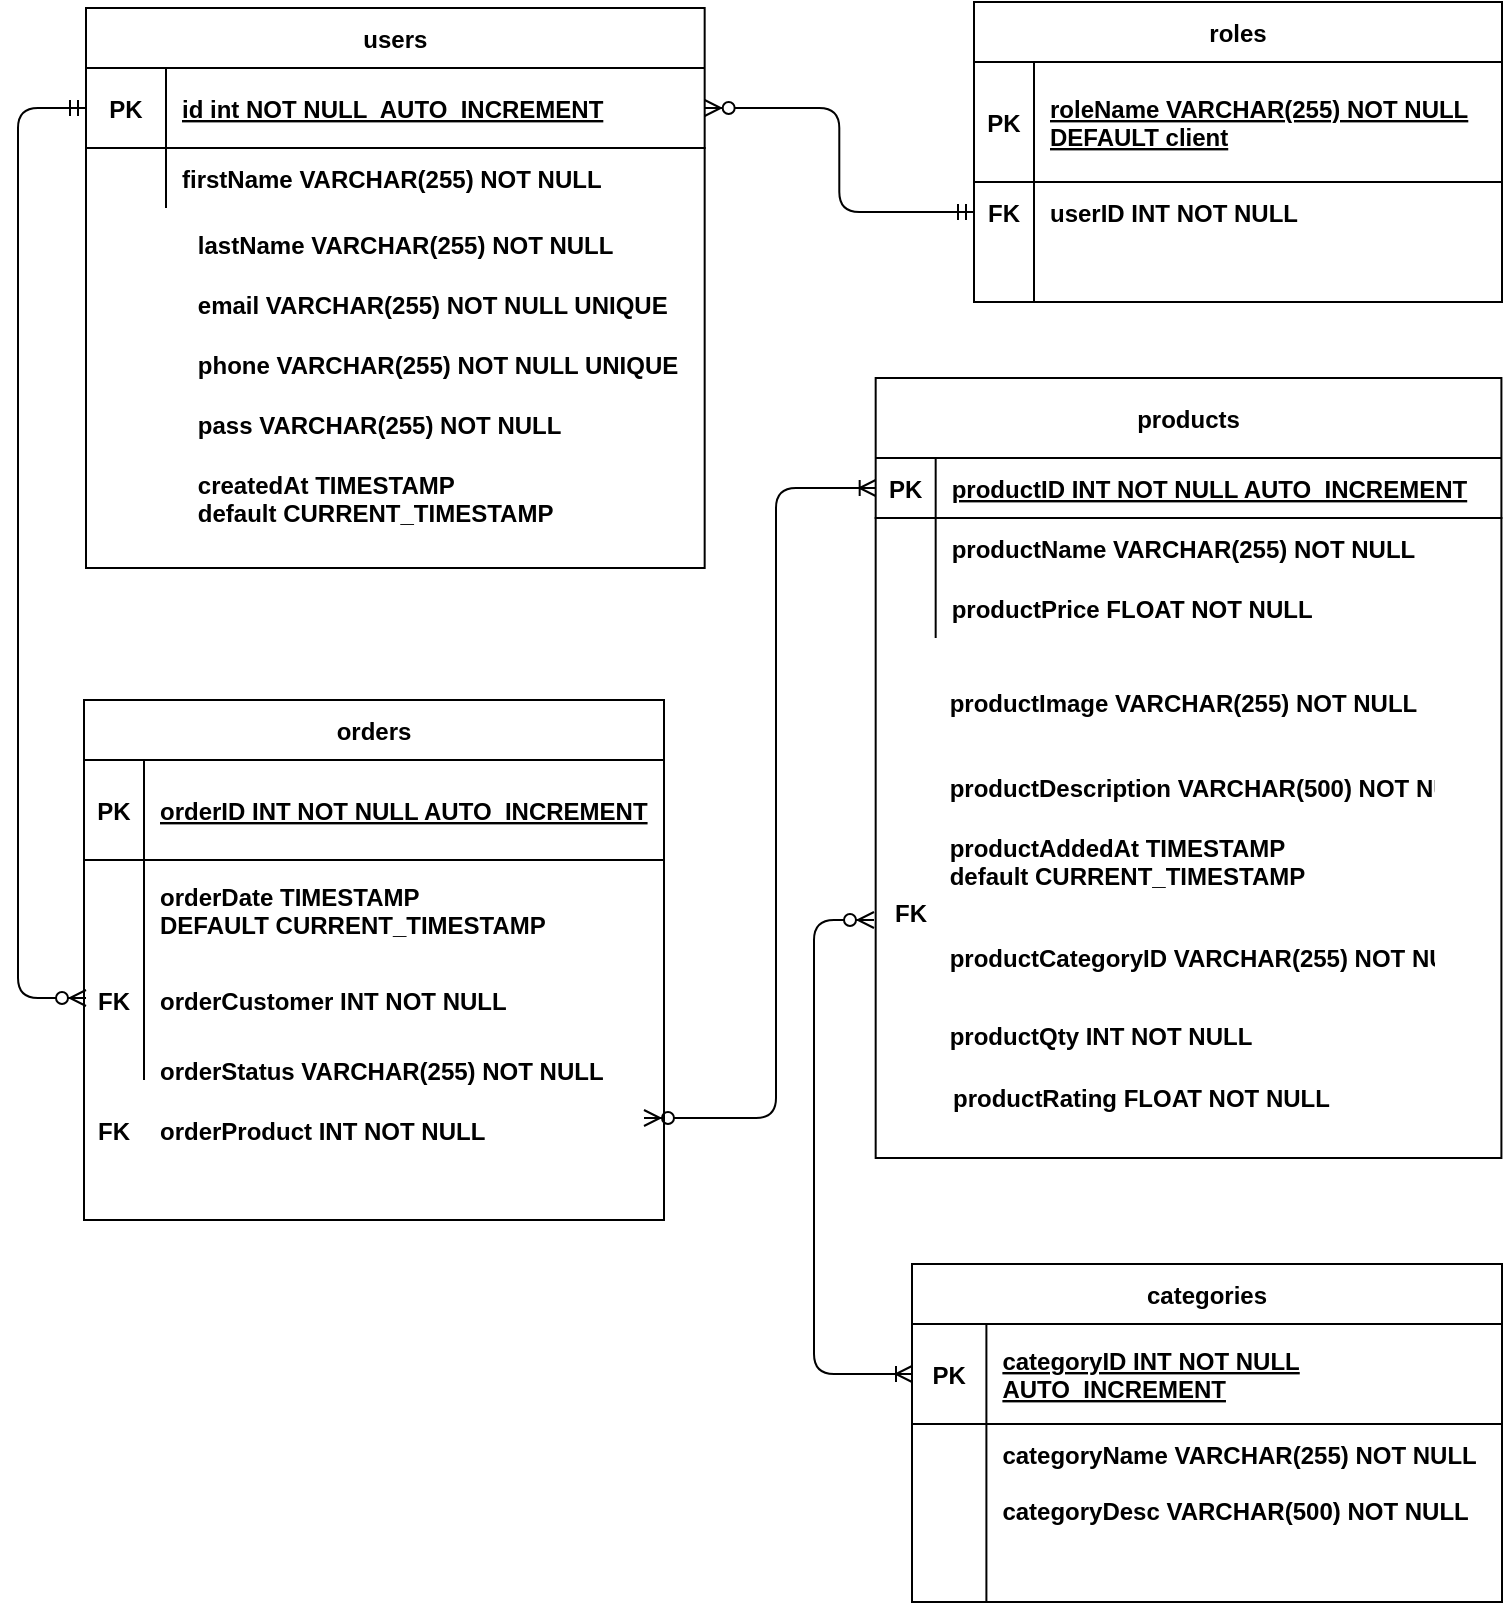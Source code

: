 <mxfile version="14.4.8" type="device"><diagram id="R2lEEEUBdFMjLlhIrx00" name="Page-1"><mxGraphModel dx="1022" dy="469" grid="0" gridSize="10" guides="1" tooltips="1" connect="1" arrows="1" fold="1" page="1" pageScale="1" pageWidth="827" pageHeight="1169" background="none" math="0" shadow="0" extFonts="Permanent Marker^https://fonts.googleapis.com/css?family=Permanent+Marker"><root><mxCell id="0"/><mxCell id="1" parent="0"/><mxCell id="C-vyLk0tnHw3VtMMgP7b-2" value="roles" style="shape=table;startSize=30;container=1;collapsible=1;childLayout=tableLayout;fixedRows=1;rowLines=0;fontStyle=1;align=center;resizeLast=1;" parent="1" vertex="1"><mxGeometry x="521" y="185" width="264" height="150" as="geometry"/></mxCell><mxCell id="C-vyLk0tnHw3VtMMgP7b-3" value="" style="shape=partialRectangle;collapsible=0;dropTarget=0;pointerEvents=0;fillColor=none;points=[[0,0.5],[1,0.5]];portConstraint=eastwest;top=0;left=0;right=0;bottom=1;fontStyle=1" parent="C-vyLk0tnHw3VtMMgP7b-2" vertex="1"><mxGeometry y="30" width="264" height="60" as="geometry"/></mxCell><mxCell id="C-vyLk0tnHw3VtMMgP7b-4" value="PK" style="shape=partialRectangle;overflow=hidden;connectable=0;fillColor=none;top=0;left=0;bottom=0;right=0;fontStyle=1;" parent="C-vyLk0tnHw3VtMMgP7b-3" vertex="1"><mxGeometry width="30" height="60" as="geometry"/></mxCell><mxCell id="C-vyLk0tnHw3VtMMgP7b-5" value="roleName VARCHAR(255) NOT NULL &#10;DEFAULT client" style="shape=partialRectangle;overflow=hidden;connectable=0;fillColor=none;top=0;left=0;bottom=0;right=0;align=left;spacingLeft=6;fontStyle=5;" parent="C-vyLk0tnHw3VtMMgP7b-3" vertex="1"><mxGeometry x="30" width="234" height="60" as="geometry"/></mxCell><mxCell id="C-vyLk0tnHw3VtMMgP7b-6" value="" style="shape=partialRectangle;collapsible=0;dropTarget=0;pointerEvents=0;fillColor=none;points=[[0,0.5],[1,0.5]];portConstraint=eastwest;top=0;left=0;right=0;bottom=0;fontStyle=1" parent="C-vyLk0tnHw3VtMMgP7b-2" vertex="1"><mxGeometry y="90" width="264" height="30" as="geometry"/></mxCell><mxCell id="C-vyLk0tnHw3VtMMgP7b-7" value="FK" style="shape=partialRectangle;overflow=hidden;connectable=0;fillColor=none;top=0;left=0;bottom=0;right=0;fontStyle=1" parent="C-vyLk0tnHw3VtMMgP7b-6" vertex="1"><mxGeometry width="30" height="30" as="geometry"/></mxCell><mxCell id="C-vyLk0tnHw3VtMMgP7b-8" value="userID INT NOT NULL" style="shape=partialRectangle;overflow=hidden;connectable=0;fillColor=none;top=0;left=0;bottom=0;right=0;align=left;spacingLeft=6;fontStyle=1" parent="C-vyLk0tnHw3VtMMgP7b-6" vertex="1"><mxGeometry x="30" width="234" height="30" as="geometry"/></mxCell><mxCell id="C-vyLk0tnHw3VtMMgP7b-9" value="" style="shape=partialRectangle;collapsible=0;dropTarget=0;pointerEvents=0;fillColor=none;points=[[0,0.5],[1,0.5]];portConstraint=eastwest;top=0;left=0;right=0;bottom=0;fontStyle=1" parent="C-vyLk0tnHw3VtMMgP7b-2" vertex="1"><mxGeometry y="120" width="264" height="30" as="geometry"/></mxCell><mxCell id="C-vyLk0tnHw3VtMMgP7b-10" value="" style="shape=partialRectangle;overflow=hidden;connectable=0;fillColor=none;top=0;left=0;bottom=0;right=0;fontStyle=1" parent="C-vyLk0tnHw3VtMMgP7b-9" vertex="1"><mxGeometry width="30" height="30" as="geometry"/></mxCell><mxCell id="C-vyLk0tnHw3VtMMgP7b-11" value="" style="shape=partialRectangle;overflow=hidden;connectable=0;fillColor=none;top=0;left=0;bottom=0;right=0;align=left;spacingLeft=6;fontStyle=1" parent="C-vyLk0tnHw3VtMMgP7b-9" vertex="1"><mxGeometry x="30" width="234" height="30" as="geometry"/></mxCell><mxCell id="awGo7iGG95xYbhBAtbMo-14" value="categories" style="shape=table;startSize=30;container=1;collapsible=1;childLayout=tableLayout;fixedRows=1;rowLines=0;fontStyle=1;align=center;resizeLast=1;" parent="1" vertex="1"><mxGeometry x="490" y="816" width="295" height="169" as="geometry"/></mxCell><mxCell id="awGo7iGG95xYbhBAtbMo-15" value="" style="shape=partialRectangle;collapsible=0;dropTarget=0;pointerEvents=0;fillColor=none;top=0;left=0;bottom=1;right=0;points=[[0,0.5],[1,0.5]];portConstraint=eastwest;fontStyle=1" parent="awGo7iGG95xYbhBAtbMo-14" vertex="1"><mxGeometry y="30" width="295" height="50" as="geometry"/></mxCell><mxCell id="awGo7iGG95xYbhBAtbMo-16" value="PK" style="shape=partialRectangle;connectable=0;fillColor=none;top=0;left=0;bottom=0;right=0;fontStyle=1;overflow=hidden;" parent="awGo7iGG95xYbhBAtbMo-15" vertex="1"><mxGeometry width="37.198" height="50" as="geometry"/></mxCell><mxCell id="awGo7iGG95xYbhBAtbMo-17" value="categoryID INT NOT NULL &#10;AUTO_INCREMENT" style="shape=partialRectangle;connectable=0;fillColor=none;top=0;left=0;bottom=0;right=0;align=left;spacingLeft=6;fontStyle=5;overflow=hidden;" parent="awGo7iGG95xYbhBAtbMo-15" vertex="1"><mxGeometry x="37.198" width="257.802" height="50" as="geometry"/></mxCell><mxCell id="awGo7iGG95xYbhBAtbMo-18" value="" style="shape=partialRectangle;collapsible=0;dropTarget=0;pointerEvents=0;fillColor=none;top=0;left=0;bottom=0;right=0;points=[[0,0.5],[1,0.5]];portConstraint=eastwest;fontStyle=1" parent="awGo7iGG95xYbhBAtbMo-14" vertex="1"><mxGeometry y="80" width="295" height="30" as="geometry"/></mxCell><mxCell id="awGo7iGG95xYbhBAtbMo-19" value="" style="shape=partialRectangle;connectable=0;fillColor=none;top=0;left=0;bottom=0;right=0;editable=1;overflow=hidden;fontStyle=1" parent="awGo7iGG95xYbhBAtbMo-18" vertex="1"><mxGeometry width="37.198" height="30" as="geometry"/></mxCell><mxCell id="awGo7iGG95xYbhBAtbMo-20" value="categoryName VARCHAR(255) NOT NULL" style="shape=partialRectangle;connectable=0;fillColor=none;top=0;left=0;bottom=0;right=0;align=left;spacingLeft=6;overflow=hidden;fontStyle=1" parent="awGo7iGG95xYbhBAtbMo-18" vertex="1"><mxGeometry x="37.198" width="257.802" height="30" as="geometry"/></mxCell><mxCell id="awGo7iGG95xYbhBAtbMo-21" value="" style="shape=partialRectangle;collapsible=0;dropTarget=0;pointerEvents=0;fillColor=none;top=0;left=0;bottom=0;right=0;points=[[0,0.5],[1,0.5]];portConstraint=eastwest;fontStyle=1" parent="awGo7iGG95xYbhBAtbMo-14" vertex="1"><mxGeometry y="110" width="295" height="59" as="geometry"/></mxCell><mxCell id="awGo7iGG95xYbhBAtbMo-22" value="" style="shape=partialRectangle;connectable=0;fillColor=none;top=0;left=0;bottom=0;right=0;editable=1;overflow=hidden;fontStyle=1" parent="awGo7iGG95xYbhBAtbMo-21" vertex="1"><mxGeometry width="37.198" height="59" as="geometry"/></mxCell><mxCell id="awGo7iGG95xYbhBAtbMo-23" value="" style="shape=partialRectangle;connectable=0;fillColor=none;top=0;left=0;bottom=0;right=0;align=left;spacingLeft=6;overflow=hidden;fontStyle=1" parent="awGo7iGG95xYbhBAtbMo-21" vertex="1"><mxGeometry x="37.198" width="257.802" height="59" as="geometry"/></mxCell><mxCell id="awGo7iGG95xYbhBAtbMo-35" value="" style="group;fontStyle=1" parent="1" vertex="1" connectable="0"><mxGeometry x="76" y="188" width="352" height="280" as="geometry"/></mxCell><mxCell id="awGo7iGG95xYbhBAtbMo-60" value="" style="group;fontStyle=1" parent="awGo7iGG95xYbhBAtbMo-35" vertex="1" connectable="0"><mxGeometry width="352" height="280" as="geometry"/></mxCell><mxCell id="C-vyLk0tnHw3VtMMgP7b-23" value="users" style="shape=table;startSize=30;container=1;collapsible=1;childLayout=tableLayout;fixedRows=1;rowLines=0;fontStyle=1;align=center;resizeLast=1;" parent="awGo7iGG95xYbhBAtbMo-60" vertex="1"><mxGeometry x="1" width="309.333" height="280" as="geometry"/></mxCell><mxCell id="C-vyLk0tnHw3VtMMgP7b-24" value="" style="shape=partialRectangle;collapsible=0;dropTarget=0;pointerEvents=0;fillColor=none;points=[[0,0.5],[1,0.5]];portConstraint=eastwest;top=0;left=0;right=0;bottom=1;fontStyle=1" parent="C-vyLk0tnHw3VtMMgP7b-23" vertex="1"><mxGeometry y="30" width="309.333" height="40" as="geometry"/></mxCell><mxCell id="C-vyLk0tnHw3VtMMgP7b-25" value="PK" style="shape=partialRectangle;overflow=hidden;connectable=0;fillColor=none;top=0;left=0;bottom=0;right=0;fontStyle=1;" parent="C-vyLk0tnHw3VtMMgP7b-24" vertex="1"><mxGeometry width="40" height="40" as="geometry"/></mxCell><mxCell id="C-vyLk0tnHw3VtMMgP7b-26" value="id int NOT NULL  AUTO_INCREMENT" style="shape=partialRectangle;overflow=hidden;connectable=0;fillColor=none;top=0;left=0;bottom=0;right=0;align=left;spacingLeft=6;fontStyle=5;" parent="C-vyLk0tnHw3VtMMgP7b-24" vertex="1"><mxGeometry x="40" width="269.333" height="40" as="geometry"/></mxCell><mxCell id="C-vyLk0tnHw3VtMMgP7b-27" value="" style="shape=partialRectangle;collapsible=0;dropTarget=0;pointerEvents=0;fillColor=none;points=[[0,0.5],[1,0.5]];portConstraint=eastwest;top=0;left=0;right=0;bottom=0;fontStyle=1" parent="C-vyLk0tnHw3VtMMgP7b-23" vertex="1"><mxGeometry y="70" width="309.333" height="30" as="geometry"/></mxCell><mxCell id="C-vyLk0tnHw3VtMMgP7b-28" value="" style="shape=partialRectangle;overflow=hidden;connectable=0;fillColor=none;top=0;left=0;bottom=0;right=0;fontStyle=1" parent="C-vyLk0tnHw3VtMMgP7b-27" vertex="1"><mxGeometry width="40" height="30" as="geometry"/></mxCell><mxCell id="C-vyLk0tnHw3VtMMgP7b-29" value="firstName VARCHAR(255) NOT NULL" style="shape=partialRectangle;overflow=hidden;connectable=0;fillColor=none;top=0;left=0;bottom=0;right=0;align=left;spacingLeft=6;fontStyle=1;" parent="C-vyLk0tnHw3VtMMgP7b-27" vertex="1"><mxGeometry x="40" width="269.333" height="30" as="geometry"/></mxCell><mxCell id="awGo7iGG95xYbhBAtbMo-7" value=" lastName VARCHAR(255) NOT NULL" style="text;strokeColor=none;fillColor=none;spacingLeft=4;spacingRight=4;overflow=hidden;rotatable=0;points=[[0,0.5],[1,0.5]];portConstraint=eastwest;fontSize=12;fontStyle=1;" parent="awGo7iGG95xYbhBAtbMo-60" vertex="1"><mxGeometry x="47.584" y="105" width="253.216" height="30" as="geometry"/></mxCell><mxCell id="awGo7iGG95xYbhBAtbMo-8" value=" email VARCHAR(255) NOT NULL UNIQUE" style="text;strokeColor=none;fillColor=none;spacingLeft=4;spacingRight=4;overflow=hidden;rotatable=0;points=[[0,0.5],[1,0.5]];portConstraint=eastwest;fontSize=12;fontStyle=1;" parent="awGo7iGG95xYbhBAtbMo-60" vertex="1"><mxGeometry x="47.586" y="135" width="261.744" height="30" as="geometry"/></mxCell><mxCell id="awGo7iGG95xYbhBAtbMo-9" value=" phone VARCHAR(255) NOT NULL UNIQUE" style="text;strokeColor=none;fillColor=none;spacingLeft=4;spacingRight=4;overflow=hidden;rotatable=0;points=[[0,0.5],[1,0.5]];portConstraint=eastwest;fontSize=12;fontStyle=1;" parent="awGo7iGG95xYbhBAtbMo-60" vertex="1"><mxGeometry x="47.586" y="165" width="261.744" height="30" as="geometry"/></mxCell><mxCell id="awGo7iGG95xYbhBAtbMo-10" value=" pass VARCHAR(255) NOT NULL" style="text;strokeColor=none;fillColor=none;spacingLeft=4;spacingRight=4;overflow=hidden;rotatable=0;points=[[0,0.5],[1,0.5]];portConstraint=eastwest;fontSize=12;fontStyle=1;" parent="awGo7iGG95xYbhBAtbMo-60" vertex="1"><mxGeometry x="47.586" y="195" width="261.744" height="30" as="geometry"/></mxCell><mxCell id="awGo7iGG95xYbhBAtbMo-11" value=" createdAt TIMESTAMP &#10; default CURRENT_TIMESTAMP" style="text;strokeColor=none;fillColor=none;spacingLeft=4;spacingRight=4;overflow=hidden;rotatable=0;points=[[0,0.5],[1,0.5]];portConstraint=eastwest;fontSize=12;fontStyle=1;" parent="awGo7iGG95xYbhBAtbMo-60" vertex="1"><mxGeometry x="47.586" y="225" width="261.744" height="40" as="geometry"/></mxCell><mxCell id="awGo7iGG95xYbhBAtbMo-34" value="" style="group;fontStyle=1" parent="1" vertex="1" connectable="0"><mxGeometry x="467" y="373" width="295" height="390" as="geometry"/></mxCell><mxCell id="awGo7iGG95xYbhBAtbMo-31" value="" style="group;fontStyle=1" parent="awGo7iGG95xYbhBAtbMo-34" vertex="1" connectable="0"><mxGeometry width="295" height="390" as="geometry"/></mxCell><mxCell id="awGo7iGG95xYbhBAtbMo-30" value="" style="group;fontStyle=1" parent="awGo7iGG95xYbhBAtbMo-31" vertex="1" connectable="0"><mxGeometry x="4.836" width="290.164" height="390" as="geometry"/></mxCell><mxCell id="C-vyLk0tnHw3VtMMgP7b-13" value="products" style="shape=table;startSize=40;container=1;collapsible=1;childLayout=tableLayout;fixedRows=1;rowLines=0;fontStyle=1;align=center;resizeLast=1;" parent="awGo7iGG95xYbhBAtbMo-30" vertex="1"><mxGeometry width="312.869" height="390" as="geometry"/></mxCell><mxCell id="C-vyLk0tnHw3VtMMgP7b-14" value="" style="shape=partialRectangle;collapsible=0;dropTarget=0;pointerEvents=0;fillColor=none;points=[[0,0.5],[1,0.5]];portConstraint=eastwest;top=0;left=0;right=0;bottom=1;fontStyle=1" parent="C-vyLk0tnHw3VtMMgP7b-13" vertex="1"><mxGeometry y="40" width="312.869" height="30" as="geometry"/></mxCell><mxCell id="C-vyLk0tnHw3VtMMgP7b-15" value="PK" style="shape=partialRectangle;overflow=hidden;connectable=0;fillColor=none;top=0;left=0;bottom=0;right=0;fontStyle=1;" parent="C-vyLk0tnHw3VtMMgP7b-14" vertex="1"><mxGeometry width="30" height="30" as="geometry"/></mxCell><mxCell id="C-vyLk0tnHw3VtMMgP7b-16" value="productID INT NOT NULL AUTO_INCREMENT" style="shape=partialRectangle;overflow=hidden;connectable=0;fillColor=none;top=0;left=0;bottom=0;right=0;align=left;spacingLeft=6;fontStyle=5;" parent="C-vyLk0tnHw3VtMMgP7b-14" vertex="1"><mxGeometry x="30" width="282.869" height="30" as="geometry"/></mxCell><mxCell id="C-vyLk0tnHw3VtMMgP7b-17" value="" style="shape=partialRectangle;collapsible=0;dropTarget=0;pointerEvents=0;fillColor=none;points=[[0,0.5],[1,0.5]];portConstraint=eastwest;top=0;left=0;right=0;bottom=0;fontStyle=1" parent="C-vyLk0tnHw3VtMMgP7b-13" vertex="1"><mxGeometry y="70" width="312.869" height="30" as="geometry"/></mxCell><mxCell id="C-vyLk0tnHw3VtMMgP7b-18" value="" style="shape=partialRectangle;overflow=hidden;connectable=0;fillColor=none;top=0;left=0;bottom=0;right=0;fontStyle=1" parent="C-vyLk0tnHw3VtMMgP7b-17" vertex="1"><mxGeometry width="30" height="30" as="geometry"/></mxCell><mxCell id="C-vyLk0tnHw3VtMMgP7b-19" value="productName VARCHAR(255) NOT NULL" style="shape=partialRectangle;overflow=hidden;connectable=0;fillColor=none;top=0;left=0;bottom=0;right=0;align=left;spacingLeft=6;fontStyle=1" parent="C-vyLk0tnHw3VtMMgP7b-17" vertex="1"><mxGeometry x="30" width="282.869" height="30" as="geometry"/></mxCell><mxCell id="C-vyLk0tnHw3VtMMgP7b-20" value="" style="shape=partialRectangle;collapsible=0;dropTarget=0;pointerEvents=0;fillColor=none;points=[[0,0.5],[1,0.5]];portConstraint=eastwest;top=0;left=0;right=0;bottom=0;fontStyle=1" parent="C-vyLk0tnHw3VtMMgP7b-13" vertex="1"><mxGeometry y="100" width="312.869" height="30" as="geometry"/></mxCell><mxCell id="C-vyLk0tnHw3VtMMgP7b-21" value="" style="shape=partialRectangle;overflow=hidden;connectable=0;fillColor=none;top=0;left=0;bottom=0;right=0;fontStyle=1" parent="C-vyLk0tnHw3VtMMgP7b-20" vertex="1"><mxGeometry width="30" height="30" as="geometry"/></mxCell><mxCell id="C-vyLk0tnHw3VtMMgP7b-22" value="productPrice FLOAT NOT NULL" style="shape=partialRectangle;overflow=hidden;connectable=0;fillColor=none;top=0;left=0;bottom=0;right=0;align=left;spacingLeft=6;fontStyle=1" parent="C-vyLk0tnHw3VtMMgP7b-20" vertex="1"><mxGeometry x="30" width="282.869" height="30" as="geometry"/></mxCell><mxCell id="awGo7iGG95xYbhBAtbMo-28" value="productCategoryID VARCHAR(255) NOT NULL" style="shape=partialRectangle;overflow=hidden;connectable=0;fillColor=none;top=0;left=0;bottom=0;right=0;align=left;spacingLeft=6;fontStyle=1" parent="awGo7iGG95xYbhBAtbMo-30" vertex="1"><mxGeometry x="29.016" y="268.004" width="251.475" height="43.333" as="geometry"/></mxCell><mxCell id="awGo7iGG95xYbhBAtbMo-49" value="productQty INT NOT NULL" style="shape=partialRectangle;overflow=hidden;connectable=0;fillColor=none;top=0;left=0;bottom=0;right=0;align=left;spacingLeft=6;fontStyle=1" parent="awGo7iGG95xYbhBAtbMo-30" vertex="1"><mxGeometry x="29.016" y="306.998" width="251.475" height="43.333" as="geometry"/></mxCell><mxCell id="awGo7iGG95xYbhBAtbMo-54" value="productImage VARCHAR(255) NOT NULL" style="shape=partialRectangle;overflow=hidden;connectable=0;fillColor=none;top=0;left=0;bottom=0;right=0;align=left;spacingLeft=6;fontStyle=1" parent="awGo7iGG95xYbhBAtbMo-30" vertex="1"><mxGeometry x="29.016" y="147" width="261.148" height="30" as="geometry"/></mxCell><mxCell id="awGo7iGG95xYbhBAtbMo-29" value="FK" style="text;html=1;align=center;verticalAlign=middle;resizable=0;points=[];autosize=1;fontStyle=1" parent="awGo7iGG95xYbhBAtbMo-30" vertex="1"><mxGeometry x="3.869" y="259.327" width="26" height="18" as="geometry"/></mxCell><mxCell id="awGo7iGG95xYbhBAtbMo-32" value="" style="group;fontStyle=1" parent="awGo7iGG95xYbhBAtbMo-30" vertex="1" connectable="0"><mxGeometry x="29.014" y="193.84" width="251.479" height="42.33" as="geometry"/></mxCell><mxCell id="awGo7iGG95xYbhBAtbMo-13" value="productDescription VARCHAR(500) NOT NULL" style="shape=partialRectangle;overflow=hidden;connectable=0;fillColor=none;top=0;left=0;bottom=0;right=0;align=left;spacingLeft=6;fontStyle=1" parent="awGo7iGG95xYbhBAtbMo-32" vertex="1"><mxGeometry width="251.479" height="21.165" as="geometry"/></mxCell><mxCell id="awGo7iGG95xYbhBAtbMo-27" value="productAddedAt TIMESTAMP &#10;default CURRENT_TIMESTAMP" style="shape=partialRectangle;overflow=hidden;connectable=0;fillColor=none;top=0;left=0;bottom=0;right=0;align=left;spacingLeft=6;fontStyle=1" parent="awGo7iGG95xYbhBAtbMo-30" vertex="1"><mxGeometry x="29.016" y="220.001" width="251.475" height="43.333" as="geometry"/></mxCell><mxCell id="A1WT4R9etwFRczgQyXRL-1" value="productRating FLOAT NOT NULL" style="shape=partialRectangle;overflow=hidden;connectable=0;fillColor=none;top=0;left=0;bottom=0;right=0;align=left;spacingLeft=6;fontStyle=1" vertex="1" parent="awGo7iGG95xYbhBAtbMo-30"><mxGeometry x="30.696" y="337.998" width="251.475" height="43.333" as="geometry"/></mxCell><mxCell id="awGo7iGG95xYbhBAtbMo-53" style="edgeStyle=elbowEdgeStyle;orthogonalLoop=1;jettySize=auto;html=1;startArrow=ERzeroToMany;startFill=1;endArrow=ERoneToMany;endFill=0;entryX=0;entryY=0.5;entryDx=0;entryDy=0;fontStyle=1" parent="1" target="C-vyLk0tnHw3VtMMgP7b-14" edge="1"><mxGeometry relative="1" as="geometry"><mxPoint x="386" y="693" as="targetPoint"/><mxPoint x="356" y="743" as="sourcePoint"/><Array as="points"><mxPoint x="422" y="587"/><mxPoint x="392" y="524"/></Array></mxGeometry></mxCell><mxCell id="awGo7iGG95xYbhBAtbMo-59" style="orthogonalLoop=1;jettySize=auto;html=1;entryX=0;entryY=0.5;entryDx=0;entryDy=0;startArrow=ERzeroToMany;startFill=1;endArrow=ERmandOne;endFill=0;edgeStyle=elbowEdgeStyle;fontStyle=1" parent="1" target="C-vyLk0tnHw3VtMMgP7b-24" edge="1"><mxGeometry relative="1" as="geometry"><mxPoint x="77" y="683" as="sourcePoint"/><Array as="points"><mxPoint x="43" y="479"/><mxPoint x="36" y="473"/></Array></mxGeometry></mxCell><mxCell id="awGo7iGG95xYbhBAtbMo-36" value="orders" style="shape=table;startSize=30;container=1;collapsible=1;childLayout=tableLayout;fixedRows=1;rowLines=0;fontStyle=1;align=center;resizeLast=1;" parent="1" vertex="1"><mxGeometry x="76" y="534" width="290" height="260" as="geometry"/></mxCell><mxCell id="awGo7iGG95xYbhBAtbMo-37" value="" style="shape=partialRectangle;collapsible=0;dropTarget=0;pointerEvents=0;fillColor=none;top=0;left=0;bottom=1;right=0;points=[[0,0.5],[1,0.5]];portConstraint=eastwest;fontStyle=1" parent="awGo7iGG95xYbhBAtbMo-36" vertex="1"><mxGeometry y="30" width="290" height="50" as="geometry"/></mxCell><mxCell id="awGo7iGG95xYbhBAtbMo-38" value="PK" style="shape=partialRectangle;connectable=0;fillColor=none;top=0;left=0;bottom=0;right=0;fontStyle=1;overflow=hidden;" parent="awGo7iGG95xYbhBAtbMo-37" vertex="1"><mxGeometry width="30" height="50" as="geometry"/></mxCell><mxCell id="awGo7iGG95xYbhBAtbMo-39" value="orderID INT NOT NULL AUTO_INCREMENT" style="shape=partialRectangle;connectable=0;fillColor=none;top=0;left=0;bottom=0;right=0;align=left;spacingLeft=6;fontStyle=5;overflow=hidden;" parent="awGo7iGG95xYbhBAtbMo-37" vertex="1"><mxGeometry x="30" width="260" height="50" as="geometry"/></mxCell><mxCell id="awGo7iGG95xYbhBAtbMo-40" value="" style="shape=partialRectangle;collapsible=0;dropTarget=0;pointerEvents=0;fillColor=none;top=0;left=0;bottom=0;right=0;points=[[0,0.5],[1,0.5]];portConstraint=eastwest;fontStyle=1" parent="awGo7iGG95xYbhBAtbMo-36" vertex="1"><mxGeometry y="80" width="290" height="50" as="geometry"/></mxCell><mxCell id="awGo7iGG95xYbhBAtbMo-41" value="" style="shape=partialRectangle;connectable=0;fillColor=none;top=0;left=0;bottom=0;right=0;editable=1;overflow=hidden;fontStyle=1" parent="awGo7iGG95xYbhBAtbMo-40" vertex="1"><mxGeometry width="30" height="50" as="geometry"/></mxCell><mxCell id="awGo7iGG95xYbhBAtbMo-42" value="orderDate TIMESTAMP &#10;DEFAULT CURRENT_TIMESTAMP" style="shape=partialRectangle;connectable=0;fillColor=none;top=0;left=0;bottom=0;right=0;align=left;spacingLeft=6;overflow=hidden;fontStyle=1" parent="awGo7iGG95xYbhBAtbMo-40" vertex="1"><mxGeometry x="30" width="260" height="50" as="geometry"/></mxCell><mxCell id="awGo7iGG95xYbhBAtbMo-43" value="" style="shape=partialRectangle;collapsible=0;dropTarget=0;pointerEvents=0;fillColor=none;top=0;left=0;bottom=0;right=0;points=[[0,0.5],[1,0.5]];portConstraint=eastwest;fontStyle=1" parent="awGo7iGG95xYbhBAtbMo-36" vertex="1"><mxGeometry y="130" width="290" height="40" as="geometry"/></mxCell><mxCell id="awGo7iGG95xYbhBAtbMo-44" value="" style="shape=partialRectangle;connectable=0;fillColor=none;top=0;left=0;bottom=0;right=0;editable=1;overflow=hidden;fontStyle=1" parent="awGo7iGG95xYbhBAtbMo-43" vertex="1"><mxGeometry width="30" height="40" as="geometry"/></mxCell><mxCell id="awGo7iGG95xYbhBAtbMo-45" value="orderCustomer INT NOT NULL" style="shape=partialRectangle;connectable=0;fillColor=none;top=0;left=0;bottom=0;right=0;align=left;spacingLeft=6;overflow=hidden;fontStyle=1" parent="awGo7iGG95xYbhBAtbMo-43" vertex="1"><mxGeometry x="30" width="260" height="40" as="geometry"/></mxCell><mxCell id="awGo7iGG95xYbhBAtbMo-46" value="" style="shape=partialRectangle;collapsible=0;dropTarget=0;pointerEvents=0;fillColor=none;top=0;left=0;bottom=0;right=0;points=[[0,0.5],[1,0.5]];portConstraint=eastwest;fontStyle=1" parent="awGo7iGG95xYbhBAtbMo-36" vertex="1"><mxGeometry y="170" width="290" height="20" as="geometry"/></mxCell><mxCell id="awGo7iGG95xYbhBAtbMo-47" value="" style="shape=partialRectangle;connectable=0;fillColor=none;top=0;left=0;bottom=0;right=0;editable=1;overflow=hidden;fontStyle=1" parent="awGo7iGG95xYbhBAtbMo-46" vertex="1"><mxGeometry width="30" height="20" as="geometry"/></mxCell><mxCell id="awGo7iGG95xYbhBAtbMo-48" value="" style="shape=partialRectangle;connectable=0;fillColor=none;top=0;left=0;bottom=0;right=0;align=left;spacingLeft=6;overflow=hidden;fontStyle=1" parent="awGo7iGG95xYbhBAtbMo-46" vertex="1"><mxGeometry x="30" width="260" height="20" as="geometry"/></mxCell><mxCell id="awGo7iGG95xYbhBAtbMo-51" style="edgeStyle=orthogonalEdgeStyle;orthogonalLoop=1;jettySize=auto;html=1;entryX=0;entryY=0.5;entryDx=0;entryDy=0;endArrow=ERmandOne;endFill=0;startArrow=ERzeroToMany;startFill=1;exitX=1;exitY=0.5;exitDx=0;exitDy=0;fontStyle=1" parent="1" source="C-vyLk0tnHw3VtMMgP7b-24" target="C-vyLk0tnHw3VtMMgP7b-6" edge="1"><mxGeometry relative="1" as="geometry"><mxPoint x="366" y="163" as="sourcePoint"/><mxPoint x="506" y="260.31" as="targetPoint"/></mxGeometry></mxCell><mxCell id="awGo7iGG95xYbhBAtbMo-52" value="" style="fontSize=12;html=1;endArrow=ERzeroToMany;exitX=0;exitY=0.5;exitDx=0;exitDy=0;startArrow=ERoneToMany;startFill=0;edgeStyle=elbowEdgeStyle;endFill=1;fontStyle=1" parent="1" source="awGo7iGG95xYbhBAtbMo-15" edge="1"><mxGeometry width="100" height="100" relative="1" as="geometry"><mxPoint x="396" y="633" as="sourcePoint"/><mxPoint x="471" y="644" as="targetPoint"/><Array as="points"><mxPoint x="441" y="756"/></Array></mxGeometry></mxCell><mxCell id="awGo7iGG95xYbhBAtbMo-55" value="FK" style="shape=partialRectangle;connectable=0;fillColor=none;top=0;left=0;bottom=0;right=0;fontStyle=1;overflow=hidden;" parent="1" vertex="1"><mxGeometry x="76" y="659" width="30" height="50" as="geometry"/></mxCell><mxCell id="awGo7iGG95xYbhBAtbMo-58" value="orderStatus VARCHAR(255) NOT NULL" style="shape=partialRectangle;connectable=0;fillColor=none;top=0;left=0;bottom=0;right=0;align=left;spacingLeft=6;overflow=hidden;fontStyle=1" parent="1" vertex="1"><mxGeometry x="106" y="694" width="260" height="50" as="geometry"/></mxCell><mxCell id="awGo7iGG95xYbhBAtbMo-61" value="orderProduct INT NOT NULL" style="shape=partialRectangle;connectable=0;fillColor=none;top=0;left=0;bottom=0;right=0;align=left;spacingLeft=6;overflow=hidden;fontStyle=1" parent="1" vertex="1"><mxGeometry x="106" y="724" width="260" height="50" as="geometry"/></mxCell><mxCell id="awGo7iGG95xYbhBAtbMo-62" value="FK" style="shape=partialRectangle;connectable=0;fillColor=none;top=0;left=0;bottom=0;right=0;fontStyle=1;overflow=hidden;" parent="1" vertex="1"><mxGeometry x="76" y="724" width="30" height="50" as="geometry"/></mxCell><mxCell id="awGo7iGG95xYbhBAtbMo-63" value="categoryDesc VARCHAR(500) NOT NULL" style="shape=partialRectangle;connectable=0;fillColor=none;top=0;left=0;bottom=0;right=0;align=left;spacingLeft=6;overflow=hidden;fontStyle=1" parent="1" vertex="1"><mxGeometry x="527.198" y="924" width="257.802" height="30" as="geometry"/></mxCell></root></mxGraphModel></diagram></mxfile>